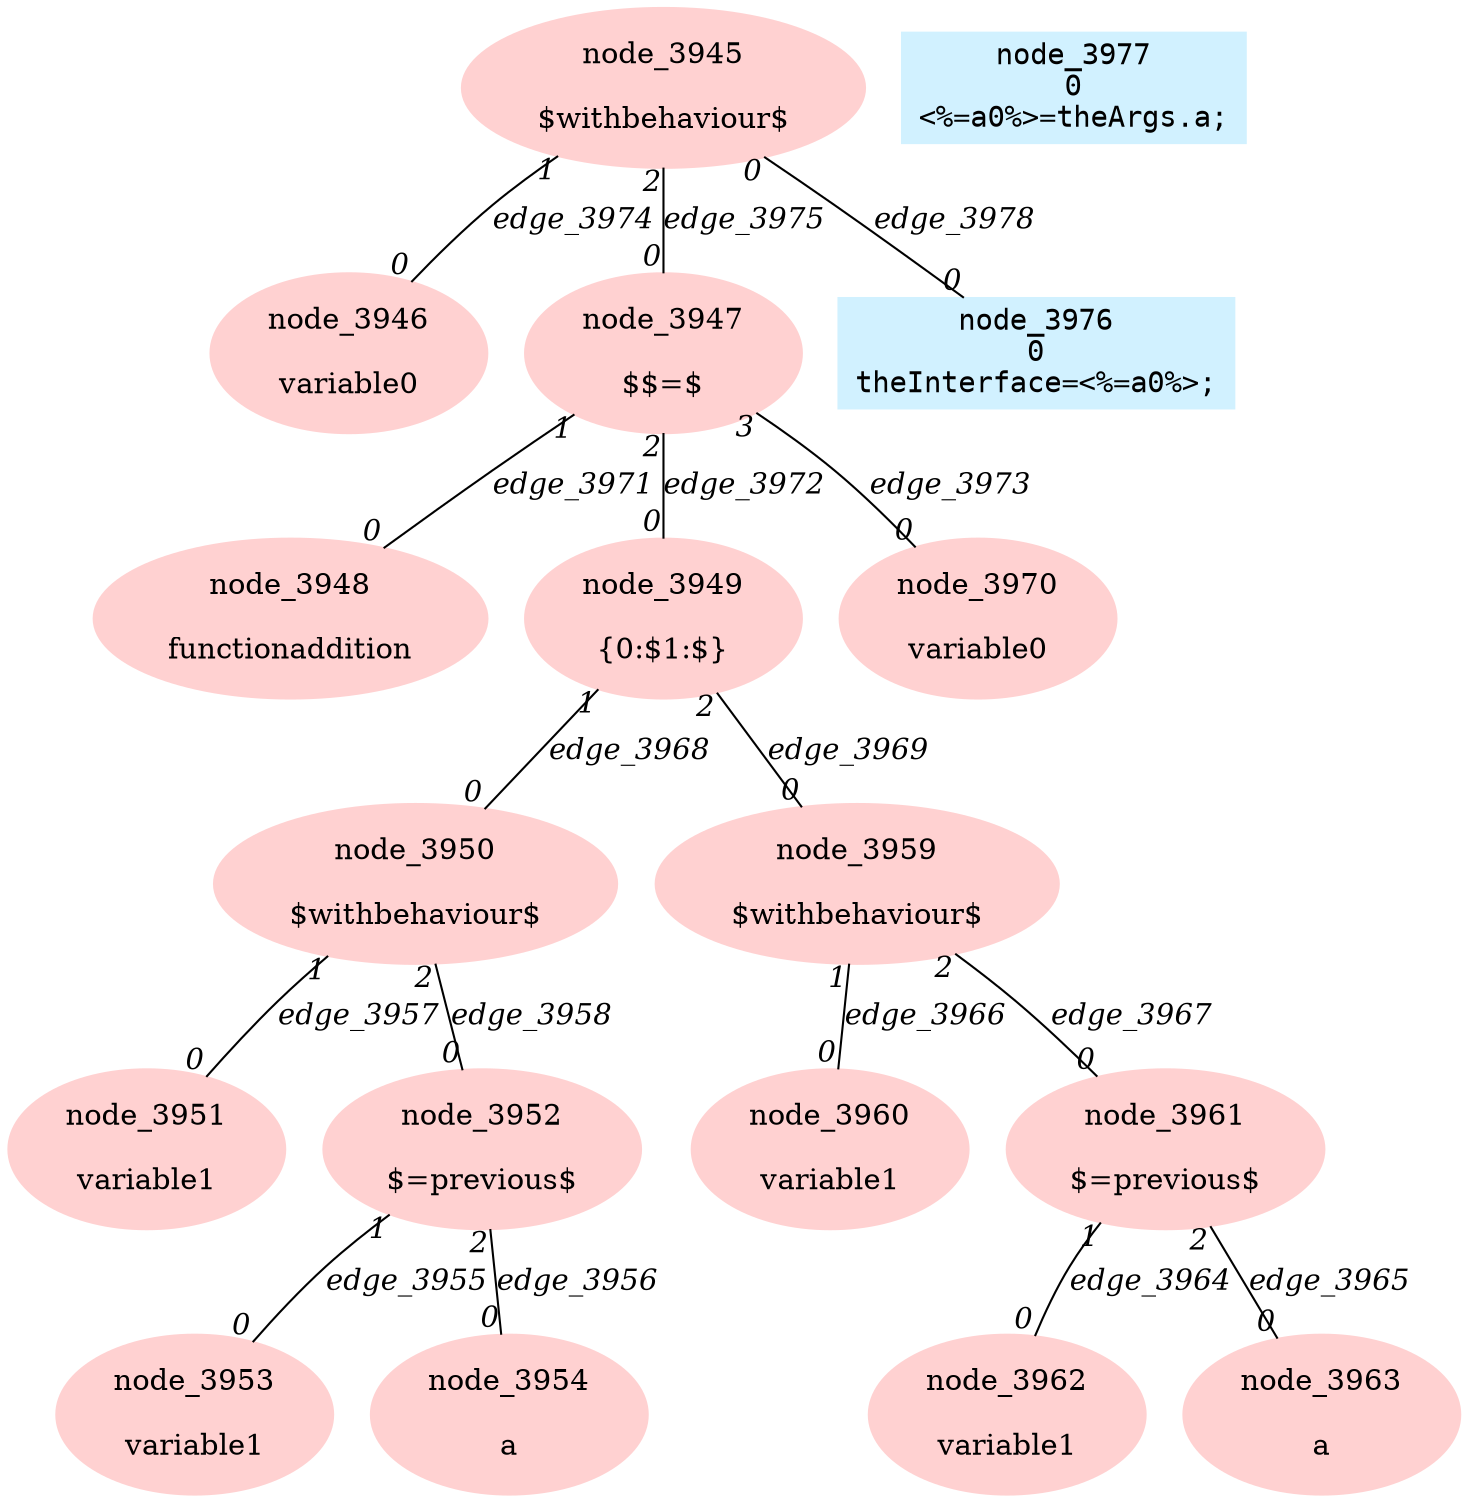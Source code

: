 digraph g{node_3945 [shape=ellipse, style=filled, color="#ffd1d1", label="node_3945

$withbehaviour$" ]
node_3946 [shape=ellipse, style=filled, color="#ffd1d1", label="node_3946

variable0" ]
node_3947 [shape=ellipse, style=filled, color="#ffd1d1", label="node_3947

$$=$" ]
node_3948 [shape=ellipse, style=filled, color="#ffd1d1", label="node_3948

functionaddition" ]
node_3949 [shape=ellipse, style=filled, color="#ffd1d1", label="node_3949

{0:$1:$}" ]
node_3950 [shape=ellipse, style=filled, color="#ffd1d1", label="node_3950

$withbehaviour$" ]
node_3951 [shape=ellipse, style=filled, color="#ffd1d1", label="node_3951

variable1" ]
node_3952 [shape=ellipse, style=filled, color="#ffd1d1", label="node_3952

$=previous$" ]
node_3953 [shape=ellipse, style=filled, color="#ffd1d1", label="node_3953

variable1" ]
node_3954 [shape=ellipse, style=filled, color="#ffd1d1", label="node_3954

a" ]
node_3959 [shape=ellipse, style=filled, color="#ffd1d1", label="node_3959

$withbehaviour$" ]
node_3960 [shape=ellipse, style=filled, color="#ffd1d1", label="node_3960

variable1" ]
node_3961 [shape=ellipse, style=filled, color="#ffd1d1", label="node_3961

$=previous$" ]
node_3962 [shape=ellipse, style=filled, color="#ffd1d1", label="node_3962

variable1" ]
node_3963 [shape=ellipse, style=filled, color="#ffd1d1", label="node_3963

a" ]
node_3970 [shape=ellipse, style=filled, color="#ffd1d1", label="node_3970

variable0" ]
node_3976 [shape=box, style=filled, color="#d1f1ff", fontname="Courier", label="node_3976
0
theInterface=<%=a0%>;
" ]
node_3977 [shape=box, style=filled, color="#d1f1ff", fontname="Courier", label="node_3977
0
<%=a0%>=theArgs.a;
" ]
node_3952 -> node_3953 [dir=none, arrowHead=none, fontname="Times-Italic", label="edge_3955",  headlabel="0", taillabel="1" ]
node_3952 -> node_3954 [dir=none, arrowHead=none, fontname="Times-Italic", label="edge_3956",  headlabel="0", taillabel="2" ]
node_3950 -> node_3951 [dir=none, arrowHead=none, fontname="Times-Italic", label="edge_3957",  headlabel="0", taillabel="1" ]
node_3950 -> node_3952 [dir=none, arrowHead=none, fontname="Times-Italic", label="edge_3958",  headlabel="0", taillabel="2" ]
node_3961 -> node_3962 [dir=none, arrowHead=none, fontname="Times-Italic", label="edge_3964",  headlabel="0", taillabel="1" ]
node_3961 -> node_3963 [dir=none, arrowHead=none, fontname="Times-Italic", label="edge_3965",  headlabel="0", taillabel="2" ]
node_3959 -> node_3960 [dir=none, arrowHead=none, fontname="Times-Italic", label="edge_3966",  headlabel="0", taillabel="1" ]
node_3959 -> node_3961 [dir=none, arrowHead=none, fontname="Times-Italic", label="edge_3967",  headlabel="0", taillabel="2" ]
node_3949 -> node_3950 [dir=none, arrowHead=none, fontname="Times-Italic", label="edge_3968",  headlabel="0", taillabel="1" ]
node_3949 -> node_3959 [dir=none, arrowHead=none, fontname="Times-Italic", label="edge_3969",  headlabel="0", taillabel="2" ]
node_3947 -> node_3948 [dir=none, arrowHead=none, fontname="Times-Italic", label="edge_3971",  headlabel="0", taillabel="1" ]
node_3947 -> node_3949 [dir=none, arrowHead=none, fontname="Times-Italic", label="edge_3972",  headlabel="0", taillabel="2" ]
node_3947 -> node_3970 [dir=none, arrowHead=none, fontname="Times-Italic", label="edge_3973",  headlabel="0", taillabel="3" ]
node_3945 -> node_3946 [dir=none, arrowHead=none, fontname="Times-Italic", label="edge_3974",  headlabel="0", taillabel="1" ]
node_3945 -> node_3947 [dir=none, arrowHead=none, fontname="Times-Italic", label="edge_3975",  headlabel="0", taillabel="2" ]
node_3945 -> node_3976 [dir=none, arrowHead=none, fontname="Times-Italic", label="edge_3978",  headlabel="0", taillabel="0" ]
}
